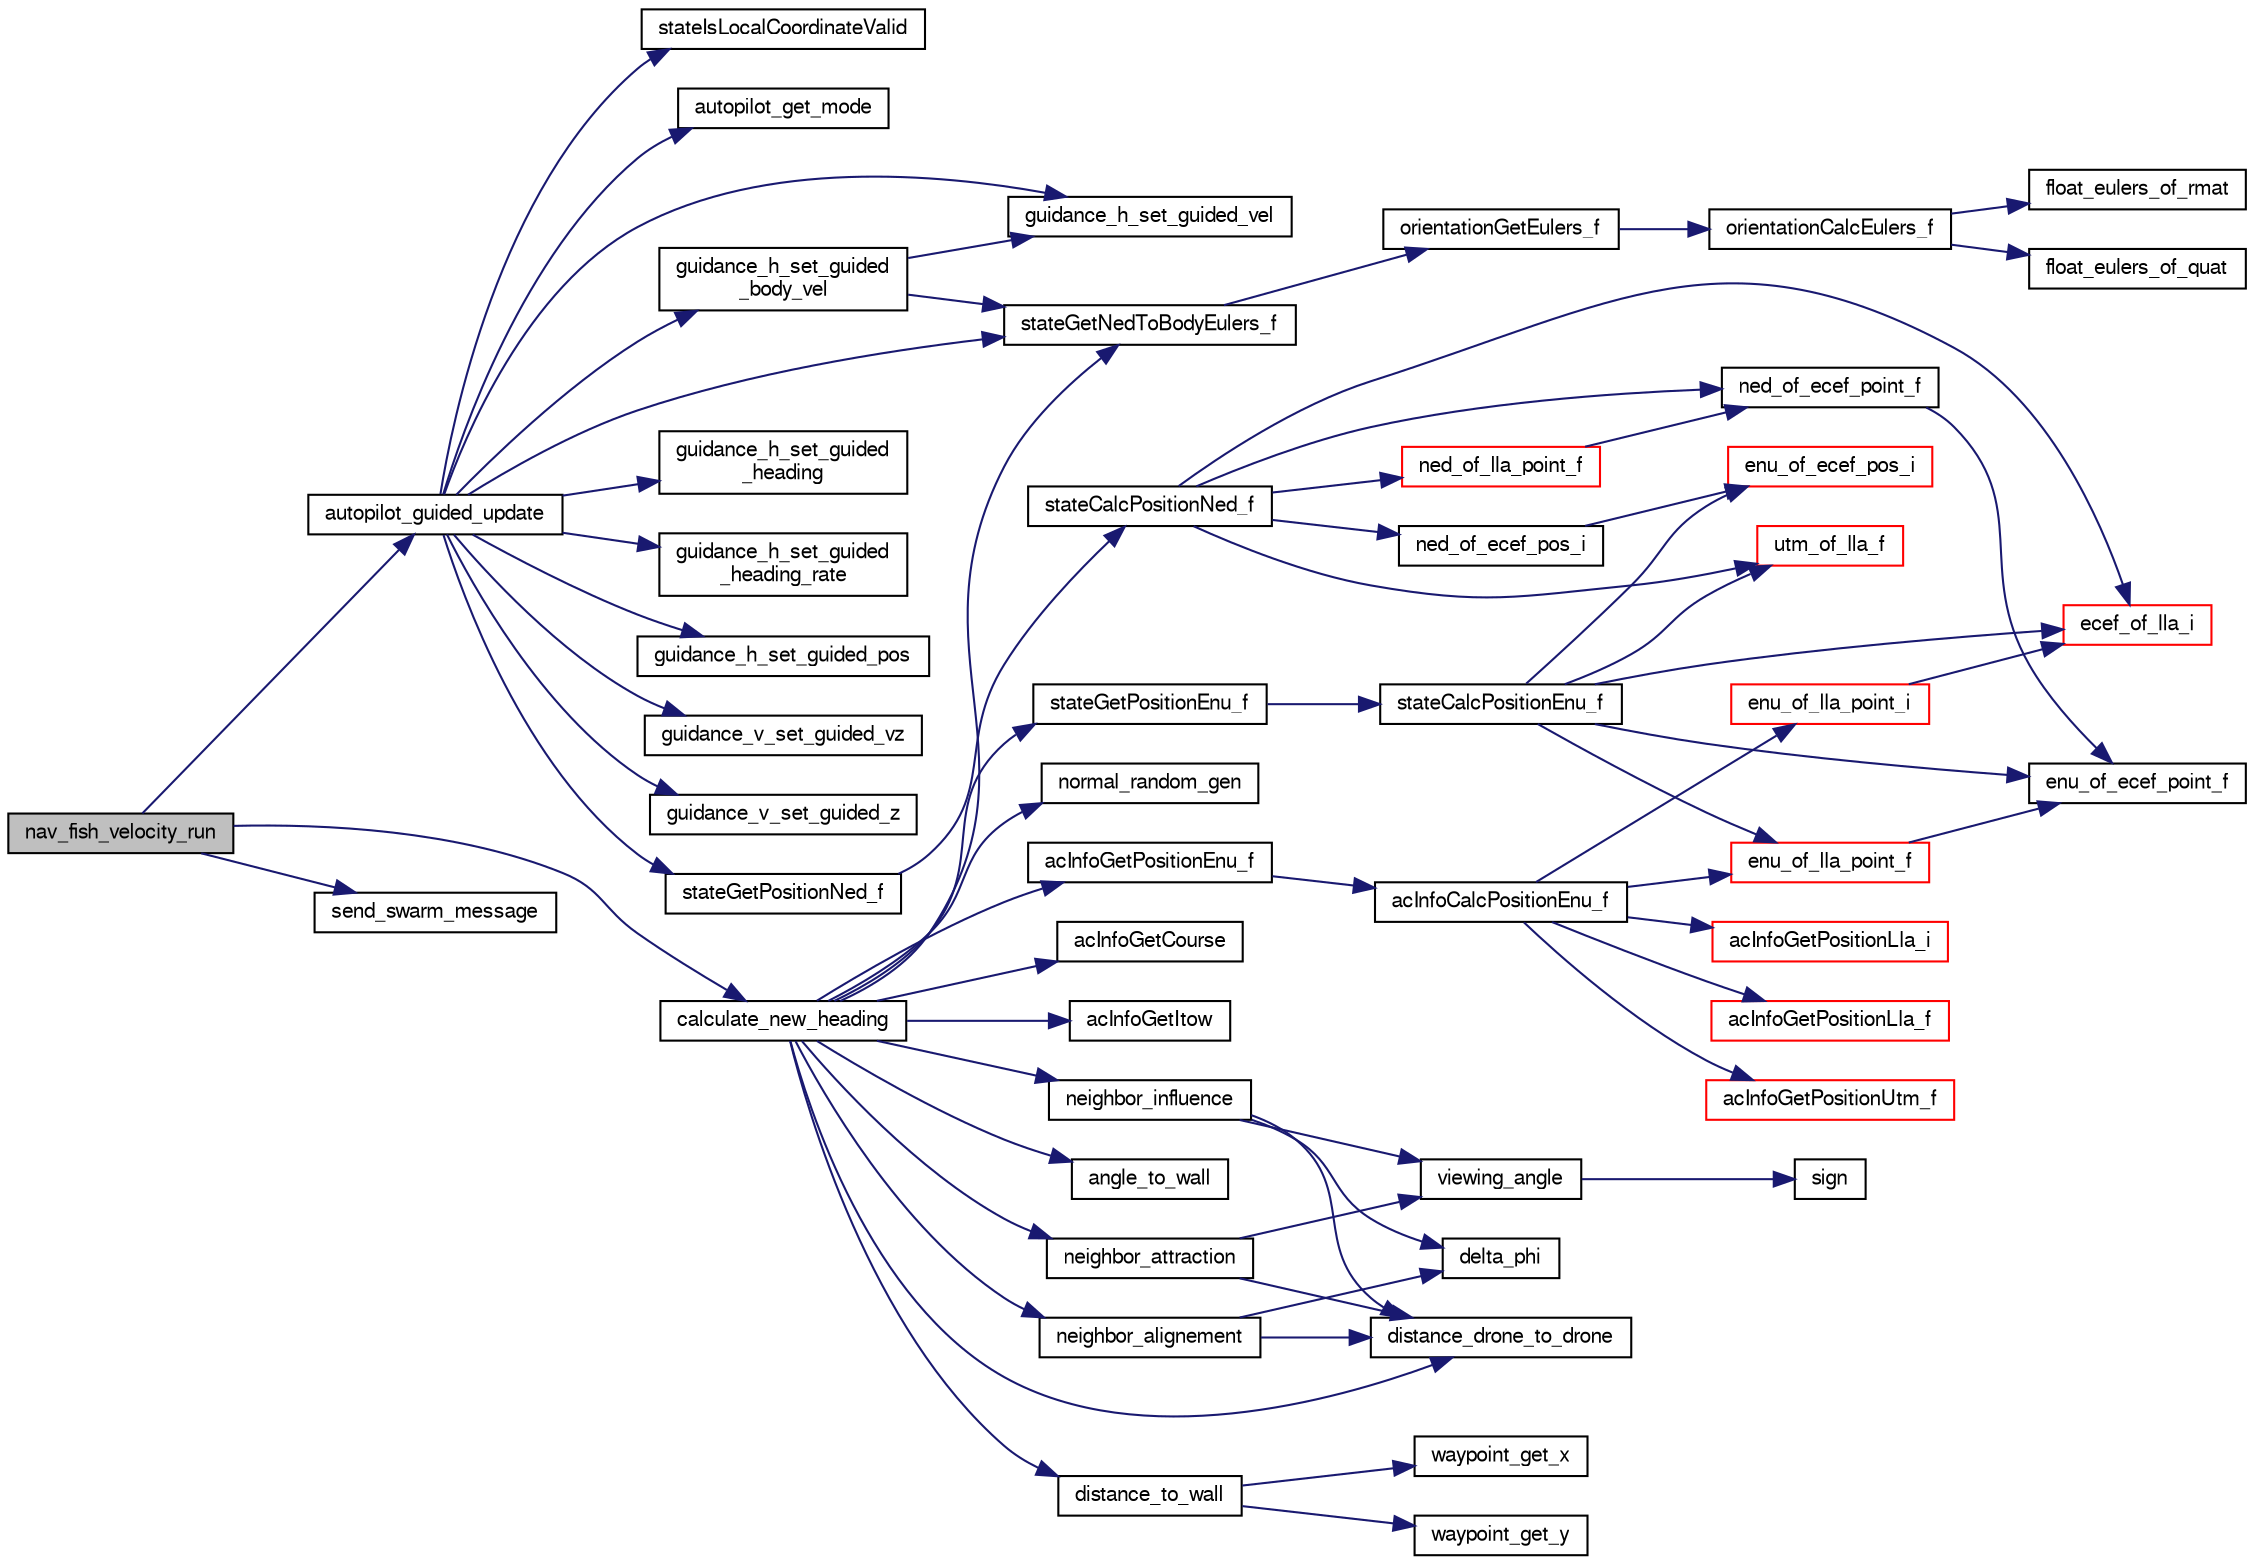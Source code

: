 digraph "nav_fish_velocity_run"
{
  edge [fontname="FreeSans",fontsize="10",labelfontname="FreeSans",labelfontsize="10"];
  node [fontname="FreeSans",fontsize="10",shape=record];
  rankdir="LR";
  Node1 [label="nav_fish_velocity_run",height=0.2,width=0.4,color="black", fillcolor="grey75", style="filled", fontcolor="black"];
  Node1 -> Node2 [color="midnightblue",fontsize="10",style="solid",fontname="FreeSans"];
  Node2 [label="autopilot_guided_update",height=0.2,width=0.4,color="black", fillcolor="white", style="filled",URL="$autopilot__guided_8c.html#a07ce763874e77faf62f5c9506bdad43d",tooltip="Set guided setpoints using flag mask in GUIDED mode. "];
  Node2 -> Node3 [color="midnightblue",fontsize="10",style="solid",fontname="FreeSans"];
  Node3 [label="autopilot_get_mode",height=0.2,width=0.4,color="black", fillcolor="white", style="filled",URL="$autopilot_8c.html#a23af2ac2d4bcb9b71c869a409de61cc4",tooltip="get autopilot mode "];
  Node2 -> Node4 [color="midnightblue",fontsize="10",style="solid",fontname="FreeSans"];
  Node4 [label="guidance_h_set_guided\l_body_vel",height=0.2,width=0.4,color="black", fillcolor="white", style="filled",URL="$rotorcraft_2guidance_2guidance__h_8c.html#ae192e6147e70b8acc536020ece52714b",tooltip="Set body relative horizontal velocity setpoint in GUIDED mode. "];
  Node4 -> Node5 [color="midnightblue",fontsize="10",style="solid",fontname="FreeSans"];
  Node5 [label="guidance_h_set_guided_vel",height=0.2,width=0.4,color="black", fillcolor="white", style="filled",URL="$rotorcraft_2guidance_2guidance__h_8c.html#a21a4387750aad0a127dfa928b8557a90",tooltip="Set horizontal velocity setpoint in GUIDED mode. "];
  Node4 -> Node6 [color="midnightblue",fontsize="10",style="solid",fontname="FreeSans"];
  Node6 [label="stateGetNedToBodyEulers_f",height=0.2,width=0.4,color="black", fillcolor="white", style="filled",URL="$group__state__attitude.html#ga9a5e6bac6e7d78e1b33430e73344615b",tooltip="Get vehicle body attitude euler angles (float). "];
  Node6 -> Node7 [color="midnightblue",fontsize="10",style="solid",fontname="FreeSans"];
  Node7 [label="orientationGetEulers_f",height=0.2,width=0.4,color="black", fillcolor="white", style="filled",URL="$group__math__orientation__representation.html#gaaae3838d0b45682d48257d5dbfff3030",tooltip="Get vehicle body attitude euler angles (float). "];
  Node7 -> Node8 [color="midnightblue",fontsize="10",style="solid",fontname="FreeSans"];
  Node8 [label="orientationCalcEulers_f",height=0.2,width=0.4,color="black", fillcolor="white", style="filled",URL="$group__math__orientation__representation.html#ga8b8bf1c74adb971f399f0dd4f84d9388"];
  Node8 -> Node9 [color="midnightblue",fontsize="10",style="solid",fontname="FreeSans"];
  Node9 [label="float_eulers_of_rmat",height=0.2,width=0.4,color="black", fillcolor="white", style="filled",URL="$group__math__algebra__float.html#gac568e7074d2732d1237f80898c1dfb76"];
  Node8 -> Node10 [color="midnightblue",fontsize="10",style="solid",fontname="FreeSans"];
  Node10 [label="float_eulers_of_quat",height=0.2,width=0.4,color="black", fillcolor="white", style="filled",URL="$group__math__algebra__float.html#gacd48accfe6eaac320b0d651d894e1db8",tooltip="euler rotation &#39;ZYX&#39; "];
  Node2 -> Node11 [color="midnightblue",fontsize="10",style="solid",fontname="FreeSans"];
  Node11 [label="guidance_h_set_guided\l_heading",height=0.2,width=0.4,color="black", fillcolor="white", style="filled",URL="$rotorcraft_2guidance_2guidance__h_8c.html#a326822b3cfdaaf76105134072212346c",tooltip="Set heading setpoint in GUIDED mode. "];
  Node2 -> Node12 [color="midnightblue",fontsize="10",style="solid",fontname="FreeSans"];
  Node12 [label="guidance_h_set_guided\l_heading_rate",height=0.2,width=0.4,color="black", fillcolor="white", style="filled",URL="$rotorcraft_2guidance_2guidance__h_8c.html#af1c1fe7554cfb835e5f674228cb3858b",tooltip="Set heading rate setpoint in GUIDED mode. "];
  Node2 -> Node13 [color="midnightblue",fontsize="10",style="solid",fontname="FreeSans"];
  Node13 [label="guidance_h_set_guided_pos",height=0.2,width=0.4,color="black", fillcolor="white", style="filled",URL="$rotorcraft_2guidance_2guidance__h_8c.html#a4df96f9ee6b60d5df3ccfd2bd45dc6f2",tooltip="Set horizontal position setpoint in GUIDED mode. "];
  Node2 -> Node5 [color="midnightblue",fontsize="10",style="solid",fontname="FreeSans"];
  Node2 -> Node14 [color="midnightblue",fontsize="10",style="solid",fontname="FreeSans"];
  Node14 [label="guidance_v_set_guided_vz",height=0.2,width=0.4,color="black", fillcolor="white", style="filled",URL="$rotorcraft_2guidance_2guidance__v_8c.html#acac5c328b4af288851a9ede4552381f8",tooltip="Set z velocity setpoint in GUIDED mode. "];
  Node2 -> Node15 [color="midnightblue",fontsize="10",style="solid",fontname="FreeSans"];
  Node15 [label="guidance_v_set_guided_z",height=0.2,width=0.4,color="black", fillcolor="white", style="filled",URL="$rotorcraft_2guidance_2guidance__v_8c.html#a37acdbbaffc177a9c200f95098d5b398",tooltip="Set z setpoint in GUIDED mode. "];
  Node2 -> Node6 [color="midnightblue",fontsize="10",style="solid",fontname="FreeSans"];
  Node2 -> Node16 [color="midnightblue",fontsize="10",style="solid",fontname="FreeSans"];
  Node16 [label="stateGetPositionNed_f",height=0.2,width=0.4,color="black", fillcolor="white", style="filled",URL="$group__state__position.html#gac1b41866b307723e3ad8ddd566d4f627",tooltip="Get position in local NED coordinates (float). "];
  Node16 -> Node17 [color="midnightblue",fontsize="10",style="solid",fontname="FreeSans"];
  Node17 [label="stateCalcPositionNed_f",height=0.2,width=0.4,color="black", fillcolor="white", style="filled",URL="$group__state__position.html#ga480ea806b0ffe839df24d856b7ce0261"];
  Node17 -> Node18 [color="midnightblue",fontsize="10",style="solid",fontname="FreeSans"];
  Node18 [label="ned_of_ecef_point_f",height=0.2,width=0.4,color="black", fillcolor="white", style="filled",URL="$pprz__geodetic__float_8c.html#a3045a5a383aa4ebf5b8a9763773b9b6d"];
  Node18 -> Node19 [color="midnightblue",fontsize="10",style="solid",fontname="FreeSans"];
  Node19 [label="enu_of_ecef_point_f",height=0.2,width=0.4,color="black", fillcolor="white", style="filled",URL="$pprz__geodetic__float_8c.html#a2a82ebdce90a3e41d54f72c5e787fcd0"];
  Node17 -> Node20 [color="midnightblue",fontsize="10",style="solid",fontname="FreeSans"];
  Node20 [label="ned_of_ecef_pos_i",height=0.2,width=0.4,color="black", fillcolor="white", style="filled",URL="$group__math__geodetic__int.html#ga55c109fccf11d3699553122869dfd38b",tooltip="Convert a ECEF position to local NED. "];
  Node20 -> Node21 [color="midnightblue",fontsize="10",style="solid",fontname="FreeSans"];
  Node21 [label="enu_of_ecef_pos_i",height=0.2,width=0.4,color="red", fillcolor="white", style="filled",URL="$group__math__geodetic__int.html#ga710a45725431766f0a003ba93cb58a11",tooltip="Convert a ECEF position to local ENU. "];
  Node17 -> Node22 [color="midnightblue",fontsize="10",style="solid",fontname="FreeSans"];
  Node22 [label="ned_of_lla_point_f",height=0.2,width=0.4,color="red", fillcolor="white", style="filled",URL="$pprz__geodetic__float_8c.html#aba90b4f88dce2d3eadce9c28fcde2d54"];
  Node22 -> Node18 [color="midnightblue",fontsize="10",style="solid",fontname="FreeSans"];
  Node17 -> Node23 [color="midnightblue",fontsize="10",style="solid",fontname="FreeSans"];
  Node23 [label="ecef_of_lla_i",height=0.2,width=0.4,color="red", fillcolor="white", style="filled",URL="$group__math__geodetic__int.html#ga386f7bf340618bf1454ca2a3b5086100",tooltip="Convert a LLA to ECEF. "];
  Node17 -> Node24 [color="midnightblue",fontsize="10",style="solid",fontname="FreeSans"];
  Node24 [label="utm_of_lla_f",height=0.2,width=0.4,color="red", fillcolor="white", style="filled",URL="$pprz__geodetic__float_8c.html#af99d4775df518f30b741b49c26eceedd"];
  Node2 -> Node25 [color="midnightblue",fontsize="10",style="solid",fontname="FreeSans"];
  Node25 [label="stateIsLocalCoordinateValid",height=0.2,width=0.4,color="black", fillcolor="white", style="filled",URL="$group__state__position.html#gad1490e1d9825a698db02787701f99f6f",tooltip="Test if local coordinates are valid. "];
  Node1 -> Node26 [color="midnightblue",fontsize="10",style="solid",fontname="FreeSans"];
  Node26 [label="calculate_new_heading",height=0.2,width=0.4,color="black", fillcolor="white", style="filled",URL="$nav__fish_8c.html#aabac53beb17b84ea4474a72fb85e2abb",tooltip="calculates new variation of the heading for the uav based on current state "];
  Node26 -> Node27 [color="midnightblue",fontsize="10",style="solid",fontname="FreeSans"];
  Node27 [label="acInfoGetCourse",height=0.2,width=0.4,color="black", fillcolor="white", style="filled",URL="$group__ac__info.html#ga5c99bec43d11d7091e213e401d4a5733",tooltip="Get vehicle course (float). "];
  Node26 -> Node28 [color="midnightblue",fontsize="10",style="solid",fontname="FreeSans"];
  Node28 [label="acInfoGetItow",height=0.2,width=0.4,color="black", fillcolor="white", style="filled",URL="$group__ac__info.html#gaa35b881ac79b26e3504539214918c63f",tooltip="Get time of week from latest message (ms). "];
  Node26 -> Node29 [color="midnightblue",fontsize="10",style="solid",fontname="FreeSans"];
  Node29 [label="acInfoGetPositionEnu_f",height=0.2,width=0.4,color="black", fillcolor="white", style="filled",URL="$group__ac__info.html#ga525710b691b4f60d3e55c3c4b2cb092c",tooltip="Get position in local ENU coordinates (float). "];
  Node29 -> Node30 [color="midnightblue",fontsize="10",style="solid",fontname="FreeSans"];
  Node30 [label="acInfoCalcPositionEnu_f",height=0.2,width=0.4,color="black", fillcolor="white", style="filled",URL="$group__ac__info.html#ga5f26bc7946ecd4d712ed0baa6cbe8dd1"];
  Node30 -> Node31 [color="midnightblue",fontsize="10",style="solid",fontname="FreeSans"];
  Node31 [label="enu_of_lla_point_f",height=0.2,width=0.4,color="red", fillcolor="white", style="filled",URL="$pprz__geodetic__float_8c.html#ab8d5cb7292ea74802e7a94e265c0703a"];
  Node31 -> Node19 [color="midnightblue",fontsize="10",style="solid",fontname="FreeSans"];
  Node30 -> Node32 [color="midnightblue",fontsize="10",style="solid",fontname="FreeSans"];
  Node32 [label="acInfoGetPositionLla_f",height=0.2,width=0.4,color="red", fillcolor="white", style="filled",URL="$group__ac__info.html#ga9712309206b85d9fb005f0ba19553a04",tooltip="Get position from LLA coordinates (float). "];
  Node30 -> Node33 [color="midnightblue",fontsize="10",style="solid",fontname="FreeSans"];
  Node33 [label="enu_of_lla_point_i",height=0.2,width=0.4,color="red", fillcolor="white", style="filled",URL="$group__math__geodetic__int.html#gab462d1e8278e0dd9cbc9ff463cde8f5e",tooltip="Convert a point from LLA to local ENU. "];
  Node33 -> Node23 [color="midnightblue",fontsize="10",style="solid",fontname="FreeSans"];
  Node30 -> Node34 [color="midnightblue",fontsize="10",style="solid",fontname="FreeSans"];
  Node34 [label="acInfoGetPositionLla_i",height=0.2,width=0.4,color="red", fillcolor="white", style="filled",URL="$group__ac__info.html#gafc650e7d5bdaa36628912178842e55bd",tooltip="Get position from LLA coordinates (int). "];
  Node30 -> Node35 [color="midnightblue",fontsize="10",style="solid",fontname="FreeSans"];
  Node35 [label="acInfoGetPositionUtm_f",height=0.2,width=0.4,color="red", fillcolor="white", style="filled",URL="$group__ac__info.html#ga74acacb611beb144c68c7b41ef3e50a4",tooltip="Get position from UTM coordinates (float). "];
  Node26 -> Node36 [color="midnightblue",fontsize="10",style="solid",fontname="FreeSans"];
  Node36 [label="angle_to_wall",height=0.2,width=0.4,color="black", fillcolor="white", style="filled",URL="$nav__fish_8c.html#a6be52ce767bc23639f6140db166e18fc",tooltip="calculates the relative orientation too the wall "];
  Node26 -> Node37 [color="midnightblue",fontsize="10",style="solid",fontname="FreeSans"];
  Node37 [label="distance_drone_to_drone",height=0.2,width=0.4,color="black", fillcolor="white", style="filled",URL="$nav__fish_8c.html#a32e7c37a922432f684505b726d724051",tooltip="calculates the distance between two uavs "];
  Node26 -> Node38 [color="midnightblue",fontsize="10",style="solid",fontname="FreeSans"];
  Node38 [label="distance_to_wall",height=0.2,width=0.4,color="black", fillcolor="white", style="filled",URL="$nav__fish_8c.html#a73d46dd3746708693a4793f1fc047dfc",tooltip="Calculates distance between the uav and wall. "];
  Node38 -> Node39 [color="midnightblue",fontsize="10",style="solid",fontname="FreeSans"];
  Node39 [label="waypoint_get_x",height=0.2,width=0.4,color="black", fillcolor="white", style="filled",URL="$nav_2waypoints_8c.html#a62061108340141e0fda55b7c0d8f0145",tooltip="Get X/East coordinate of waypoint in meters. "];
  Node38 -> Node40 [color="midnightblue",fontsize="10",style="solid",fontname="FreeSans"];
  Node40 [label="waypoint_get_y",height=0.2,width=0.4,color="black", fillcolor="white", style="filled",URL="$nav_2waypoints_8c.html#ab6dc3af2d184a91218a1fe7f02b858bc",tooltip="Get Y/North coordinate of waypoint in meters. "];
  Node26 -> Node41 [color="midnightblue",fontsize="10",style="solid",fontname="FreeSans"];
  Node41 [label="neighbor_alignement",height=0.2,width=0.4,color="black", fillcolor="white", style="filled",URL="$nav__fish_8c.html#a04d15699e98da660fe2dd5e4c435cbbb",tooltip="calculates the alignement effect between two uavs "];
  Node41 -> Node37 [color="midnightblue",fontsize="10",style="solid",fontname="FreeSans"];
  Node41 -> Node42 [color="midnightblue",fontsize="10",style="solid",fontname="FreeSans"];
  Node42 [label="delta_phi",height=0.2,width=0.4,color="black", fillcolor="white", style="filled",URL="$nav__fish_8c.html#ac7f5aa101851d1bc52e80625037a7fbd",tooltip="calculates difference between two headings "];
  Node26 -> Node43 [color="midnightblue",fontsize="10",style="solid",fontname="FreeSans"];
  Node43 [label="neighbor_attraction",height=0.2,width=0.4,color="black", fillcolor="white", style="filled",URL="$nav__fish_8c.html#a79ca39ea4ea5646c25b0671360ff26b0",tooltip="calculates the attraction effect between two uavs "];
  Node43 -> Node44 [color="midnightblue",fontsize="10",style="solid",fontname="FreeSans"];
  Node44 [label="viewing_angle",height=0.2,width=0.4,color="black", fillcolor="white", style="filled",URL="$nav__fish_8c.html#a7c7502a079a6db56c8e70fc5d8d18700",tooltip="calculates a uav&#39;s viewing angle on another uav "];
  Node44 -> Node45 [color="midnightblue",fontsize="10",style="solid",fontname="FreeSans"];
  Node45 [label="sign",height=0.2,width=0.4,color="black", fillcolor="white", style="filled",URL="$nav__fish_8c.html#ab74daa0c9784c63e060bfb98cc06fbf5",tooltip="sign function "];
  Node43 -> Node37 [color="midnightblue",fontsize="10",style="solid",fontname="FreeSans"];
  Node26 -> Node46 [color="midnightblue",fontsize="10",style="solid",fontname="FreeSans"];
  Node46 [label="neighbor_influence",height=0.2,width=0.4,color="black", fillcolor="white", style="filled",URL="$nav__fish_8c.html#a7468ae781e1d813fc3a6a672175e15b4",tooltip="calculates the influence of a uav on a neighbor of his "];
  Node46 -> Node44 [color="midnightblue",fontsize="10",style="solid",fontname="FreeSans"];
  Node46 -> Node37 [color="midnightblue",fontsize="10",style="solid",fontname="FreeSans"];
  Node46 -> Node42 [color="midnightblue",fontsize="10",style="solid",fontname="FreeSans"];
  Node26 -> Node47 [color="midnightblue",fontsize="10",style="solid",fontname="FreeSans"];
  Node47 [label="normal_random_gen",height=0.2,width=0.4,color="black", fillcolor="white", style="filled",URL="$nav__fish_8c.html#ab79919b0725eedc17018a87fb450b62c",tooltip="Gaussian random number generator with mean =0 and invariance =1 using Box-Muller method. "];
  Node26 -> Node6 [color="midnightblue",fontsize="10",style="solid",fontname="FreeSans"];
  Node26 -> Node48 [color="midnightblue",fontsize="10",style="solid",fontname="FreeSans"];
  Node48 [label="stateGetPositionEnu_f",height=0.2,width=0.4,color="black", fillcolor="white", style="filled",URL="$group__state__position.html#ga545d479db45e1a9711e59736b6d1309b",tooltip="Get position in local ENU coordinates (float). "];
  Node48 -> Node49 [color="midnightblue",fontsize="10",style="solid",fontname="FreeSans"];
  Node49 [label="stateCalcPositionEnu_f",height=0.2,width=0.4,color="black", fillcolor="white", style="filled",URL="$group__state__position.html#ga718066acd9581365ca5c2aacb29130fd"];
  Node49 -> Node19 [color="midnightblue",fontsize="10",style="solid",fontname="FreeSans"];
  Node49 -> Node21 [color="midnightblue",fontsize="10",style="solid",fontname="FreeSans"];
  Node49 -> Node31 [color="midnightblue",fontsize="10",style="solid",fontname="FreeSans"];
  Node49 -> Node23 [color="midnightblue",fontsize="10",style="solid",fontname="FreeSans"];
  Node49 -> Node24 [color="midnightblue",fontsize="10",style="solid",fontname="FreeSans"];
  Node1 -> Node50 [color="midnightblue",fontsize="10",style="solid",fontname="FreeSans"];
  Node50 [label="send_swarm_message",height=0.2,width=0.4,color="black", fillcolor="white", style="filled",URL="$nav__fish_8c.html#ac355d105d112168a520efe4e3458141a"];
}
